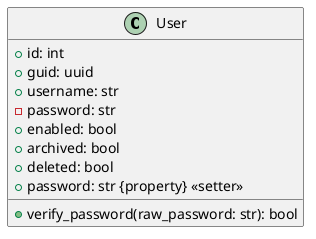 @startuml users
class User {
    +id: int
    +guid: uuid
    +username: str
    -password: str
    +enabled: bool
    +archived: bool
    +deleted: bool
    +password: str {property} <<setter>>
    +verify_password(raw_password: str): bool
}
@enduml 